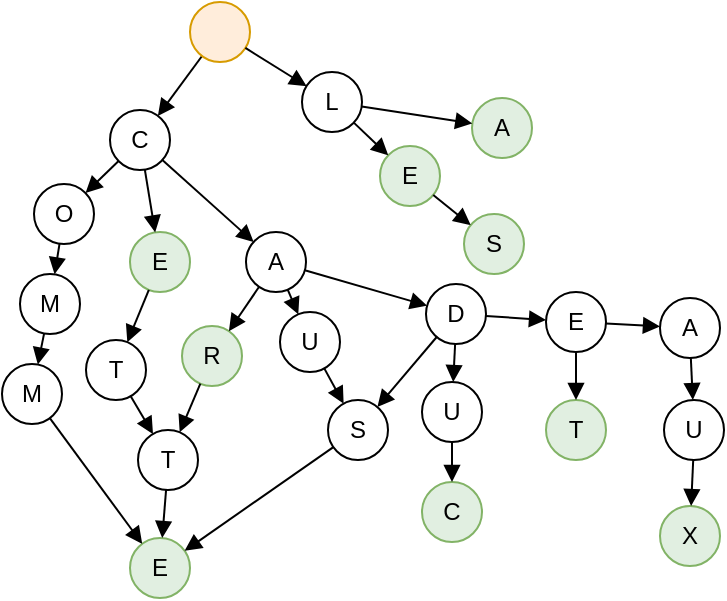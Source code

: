 <mxfile version="22.1.16" type="device">
  <diagram name="Page-1" id="bF4dPPyDbQ2TE73vLMhs">
    <mxGraphModel dx="619" dy="529" grid="1" gridSize="10" guides="1" tooltips="1" connect="1" arrows="1" fold="1" page="1" pageScale="1" pageWidth="500" pageHeight="300" math="0" shadow="0">
      <root>
        <mxCell id="0" />
        <mxCell id="1" parent="0" />
        <mxCell id="xYSWZGd0gz0DvYh_ufvP-20" value="" style="endArrow=block;html=1;rounded=0;endFill=1;" parent="1" source="xYSWZGd0gz0DvYh_ufvP-34" target="xYSWZGd0gz0DvYh_ufvP-35" edge="1">
          <mxGeometry width="50" height="50" relative="1" as="geometry">
            <mxPoint x="164.118" y="42.307" as="sourcePoint" />
            <mxPoint x="145.806" y="64.63" as="targetPoint" />
          </mxGeometry>
        </mxCell>
        <mxCell id="xYSWZGd0gz0DvYh_ufvP-34" value="" style="ellipse;whiteSpace=wrap;html=1;aspect=fixed;fillColor=#ffe6cc;strokeColor=#d79b00;fillOpacity=70;" parent="1" vertex="1">
          <mxGeometry x="176" y="1" width="30" height="30" as="geometry" />
        </mxCell>
        <mxCell id="xYSWZGd0gz0DvYh_ufvP-35" value="C" style="ellipse;whiteSpace=wrap;html=1;aspect=fixed;fillColor=none;" parent="1" vertex="1">
          <mxGeometry x="136" y="55" width="30" height="30" as="geometry" />
        </mxCell>
        <mxCell id="xYSWZGd0gz0DvYh_ufvP-36" value="E" style="ellipse;whiteSpace=wrap;html=1;aspect=fixed;fillColor=#d5e8d4;strokeColor=#82b366;fillOpacity=70;" parent="1" vertex="1">
          <mxGeometry x="146" y="116" width="30" height="30" as="geometry" />
        </mxCell>
        <mxCell id="xYSWZGd0gz0DvYh_ufvP-37" value="O" style="ellipse;whiteSpace=wrap;html=1;aspect=fixed;fillColor=none;" parent="1" vertex="1">
          <mxGeometry x="98" y="92" width="30" height="30" as="geometry" />
        </mxCell>
        <mxCell id="xYSWZGd0gz0DvYh_ufvP-38" value="A" style="ellipse;whiteSpace=wrap;html=1;aspect=fixed;fillColor=none;" parent="1" vertex="1">
          <mxGeometry x="204" y="116" width="30" height="30" as="geometry" />
        </mxCell>
        <mxCell id="xYSWZGd0gz0DvYh_ufvP-39" value="E" style="ellipse;whiteSpace=wrap;html=1;aspect=fixed;fillColor=#d5e8d4;strokeColor=#82b366;fillOpacity=70;" parent="1" vertex="1">
          <mxGeometry x="146" y="269" width="30" height="30" as="geometry" />
        </mxCell>
        <mxCell id="xYSWZGd0gz0DvYh_ufvP-40" value="T" style="ellipse;whiteSpace=wrap;html=1;aspect=fixed;fillColor=none;" parent="1" vertex="1">
          <mxGeometry x="124" y="170" width="30" height="30" as="geometry" />
        </mxCell>
        <mxCell id="xYSWZGd0gz0DvYh_ufvP-41" value="T" style="ellipse;whiteSpace=wrap;html=1;aspect=fixed;fillColor=none;" parent="1" vertex="1">
          <mxGeometry x="150" y="215" width="30" height="30" as="geometry" />
        </mxCell>
        <mxCell id="xYSWZGd0gz0DvYh_ufvP-42" value="" style="endArrow=block;html=1;rounded=0;endFill=1;" parent="1" source="xYSWZGd0gz0DvYh_ufvP-35" target="xYSWZGd0gz0DvYh_ufvP-36" edge="1">
          <mxGeometry width="50" height="50" relative="1" as="geometry">
            <mxPoint x="191" y="44" as="sourcePoint" />
            <mxPoint x="155.806" y="74.63" as="targetPoint" />
          </mxGeometry>
        </mxCell>
        <mxCell id="xYSWZGd0gz0DvYh_ufvP-43" value="" style="endArrow=block;html=1;rounded=0;endFill=1;" parent="1" source="xYSWZGd0gz0DvYh_ufvP-36" target="xYSWZGd0gz0DvYh_ufvP-40" edge="1">
          <mxGeometry width="50" height="50" relative="1" as="geometry">
            <mxPoint x="201" y="54" as="sourcePoint" />
            <mxPoint x="165.806" y="84.63" as="targetPoint" />
          </mxGeometry>
        </mxCell>
        <mxCell id="xYSWZGd0gz0DvYh_ufvP-44" value="" style="endArrow=block;html=1;rounded=0;endFill=1;" parent="1" source="xYSWZGd0gz0DvYh_ufvP-40" target="xYSWZGd0gz0DvYh_ufvP-41" edge="1">
          <mxGeometry width="50" height="50" relative="1" as="geometry">
            <mxPoint x="211" y="64" as="sourcePoint" />
            <mxPoint x="175.806" y="94.63" as="targetPoint" />
          </mxGeometry>
        </mxCell>
        <mxCell id="xYSWZGd0gz0DvYh_ufvP-45" value="" style="endArrow=block;html=1;rounded=0;endFill=1;" parent="1" source="xYSWZGd0gz0DvYh_ufvP-41" target="xYSWZGd0gz0DvYh_ufvP-39" edge="1">
          <mxGeometry width="50" height="50" relative="1" as="geometry">
            <mxPoint x="221" y="74" as="sourcePoint" />
            <mxPoint x="185.806" y="104.63" as="targetPoint" />
          </mxGeometry>
        </mxCell>
        <mxCell id="xYSWZGd0gz0DvYh_ufvP-47" value="M" style="ellipse;whiteSpace=wrap;html=1;aspect=fixed;fillColor=none;" parent="1" vertex="1">
          <mxGeometry x="91" y="137" width="30" height="30" as="geometry" />
        </mxCell>
        <mxCell id="xYSWZGd0gz0DvYh_ufvP-48" value="M" style="ellipse;whiteSpace=wrap;html=1;aspect=fixed;fillColor=none;" parent="1" vertex="1">
          <mxGeometry x="82" y="182" width="30" height="30" as="geometry" />
        </mxCell>
        <mxCell id="xYSWZGd0gz0DvYh_ufvP-49" value="" style="endArrow=block;html=1;rounded=0;endFill=1;" parent="1" source="xYSWZGd0gz0DvYh_ufvP-37" target="xYSWZGd0gz0DvYh_ufvP-47" edge="1">
          <mxGeometry width="50" height="50" relative="1" as="geometry">
            <mxPoint x="172.5" y="136" as="sourcePoint" />
            <mxPoint x="261.306" y="68.63" as="targetPoint" />
          </mxGeometry>
        </mxCell>
        <mxCell id="xYSWZGd0gz0DvYh_ufvP-50" value="" style="endArrow=block;html=1;rounded=0;endFill=1;" parent="1" source="xYSWZGd0gz0DvYh_ufvP-47" target="xYSWZGd0gz0DvYh_ufvP-48" edge="1">
          <mxGeometry width="50" height="50" relative="1" as="geometry">
            <mxPoint x="306.5" y="48" as="sourcePoint" />
            <mxPoint x="271.306" y="78.63" as="targetPoint" />
          </mxGeometry>
        </mxCell>
        <mxCell id="xYSWZGd0gz0DvYh_ufvP-51" value="" style="endArrow=block;html=1;rounded=0;endFill=1;" parent="1" source="xYSWZGd0gz0DvYh_ufvP-48" target="xYSWZGd0gz0DvYh_ufvP-39" edge="1">
          <mxGeometry width="50" height="50" relative="1" as="geometry">
            <mxPoint x="316.5" y="58" as="sourcePoint" />
            <mxPoint x="72.088" y="299.04" as="targetPoint" />
          </mxGeometry>
        </mxCell>
        <mxCell id="xYSWZGd0gz0DvYh_ufvP-52" value="" style="endArrow=block;html=1;rounded=0;endFill=1;" parent="1" source="xYSWZGd0gz0DvYh_ufvP-35" target="xYSWZGd0gz0DvYh_ufvP-37" edge="1">
          <mxGeometry width="50" height="50" relative="1" as="geometry">
            <mxPoint x="193" y="46" as="sourcePoint" />
            <mxPoint x="155" y="90" as="targetPoint" />
          </mxGeometry>
        </mxCell>
        <mxCell id="xYSWZGd0gz0DvYh_ufvP-54" value="R" style="ellipse;whiteSpace=wrap;html=1;aspect=fixed;fillColor=#d5e8d4;strokeColor=#82b366;fillOpacity=70;" parent="1" vertex="1">
          <mxGeometry x="172" y="163" width="30" height="30" as="geometry" />
        </mxCell>
        <mxCell id="xYSWZGd0gz0DvYh_ufvP-56" value="" style="endArrow=block;html=1;rounded=0;endFill=1;" parent="1" source="xYSWZGd0gz0DvYh_ufvP-38" target="xYSWZGd0gz0DvYh_ufvP-54" edge="1">
          <mxGeometry width="50" height="50" relative="1" as="geometry">
            <mxPoint x="180" y="179" as="sourcePoint" />
            <mxPoint x="311.306" y="76.63" as="targetPoint" />
          </mxGeometry>
        </mxCell>
        <mxCell id="xYSWZGd0gz0DvYh_ufvP-57" value="" style="endArrow=block;html=1;rounded=0;endFill=1;" parent="1" source="xYSWZGd0gz0DvYh_ufvP-54" target="xYSWZGd0gz0DvYh_ufvP-41" edge="1">
          <mxGeometry width="50" height="50" relative="1" as="geometry">
            <mxPoint x="356.5" y="56" as="sourcePoint" />
            <mxPoint x="139.784" y="226.283" as="targetPoint" />
          </mxGeometry>
        </mxCell>
        <mxCell id="xYSWZGd0gz0DvYh_ufvP-65" value="" style="endArrow=block;html=1;rounded=0;endFill=1;" parent="1" source="xYSWZGd0gz0DvYh_ufvP-35" target="xYSWZGd0gz0DvYh_ufvP-38" edge="1">
          <mxGeometry width="50" height="50" relative="1" as="geometry">
            <mxPoint x="143" y="125" as="sourcePoint" />
            <mxPoint x="145" y="142" as="targetPoint" />
          </mxGeometry>
        </mxCell>
        <mxCell id="xYSWZGd0gz0DvYh_ufvP-67" value="U" style="ellipse;whiteSpace=wrap;html=1;aspect=fixed;fillColor=none;" parent="1" vertex="1">
          <mxGeometry x="221" y="156" width="30" height="30" as="geometry" />
        </mxCell>
        <mxCell id="xYSWZGd0gz0DvYh_ufvP-68" value="S" style="ellipse;whiteSpace=wrap;html=1;aspect=fixed;fillColor=none;" parent="1" vertex="1">
          <mxGeometry x="245" y="200" width="30" height="30" as="geometry" />
        </mxCell>
        <mxCell id="xYSWZGd0gz0DvYh_ufvP-69" value="" style="endArrow=block;html=1;rounded=0;endFill=1;" parent="1" source="xYSWZGd0gz0DvYh_ufvP-38" target="xYSWZGd0gz0DvYh_ufvP-67" edge="1">
          <mxGeometry width="50" height="50" relative="1" as="geometry">
            <mxPoint x="241" y="175" as="sourcePoint" />
            <mxPoint x="367.306" y="80.63" as="targetPoint" />
            <Array as="points" />
          </mxGeometry>
        </mxCell>
        <mxCell id="xYSWZGd0gz0DvYh_ufvP-70" value="" style="endArrow=block;html=1;rounded=0;endFill=1;" parent="1" source="xYSWZGd0gz0DvYh_ufvP-67" target="xYSWZGd0gz0DvYh_ufvP-68" edge="1">
          <mxGeometry width="50" height="50" relative="1" as="geometry">
            <mxPoint x="412.5" y="60" as="sourcePoint" />
            <mxPoint x="377.306" y="90.63" as="targetPoint" />
          </mxGeometry>
        </mxCell>
        <mxCell id="xYSWZGd0gz0DvYh_ufvP-71" value="" style="endArrow=block;html=1;rounded=0;endFill=1;" parent="1" source="xYSWZGd0gz0DvYh_ufvP-68" target="xYSWZGd0gz0DvYh_ufvP-39" edge="1">
          <mxGeometry width="50" height="50" relative="1" as="geometry">
            <mxPoint x="422.5" y="70" as="sourcePoint" />
            <mxPoint x="191.04" y="291.639" as="targetPoint" />
          </mxGeometry>
        </mxCell>
        <mxCell id="xYSWZGd0gz0DvYh_ufvP-73" value="D" style="ellipse;whiteSpace=wrap;html=1;aspect=fixed;fillColor=none;" parent="1" vertex="1">
          <mxGeometry x="294" y="142" width="30" height="30" as="geometry" />
        </mxCell>
        <mxCell id="xYSWZGd0gz0DvYh_ufvP-75" value="" style="endArrow=block;html=1;rounded=0;endFill=1;" parent="1" source="xYSWZGd0gz0DvYh_ufvP-38" target="xYSWZGd0gz0DvYh_ufvP-73" edge="1">
          <mxGeometry width="50" height="50" relative="1" as="geometry">
            <mxPoint x="263" y="158.5" as="sourcePoint" />
            <mxPoint x="429.306" y="69.13" as="targetPoint" />
            <Array as="points" />
          </mxGeometry>
        </mxCell>
        <mxCell id="xYSWZGd0gz0DvYh_ufvP-76" value="" style="endArrow=block;html=1;rounded=0;endFill=1;" parent="1" source="xYSWZGd0gz0DvYh_ufvP-73" target="xYSWZGd0gz0DvYh_ufvP-68" edge="1">
          <mxGeometry width="50" height="50" relative="1" as="geometry">
            <mxPoint x="474.5" y="48.5" as="sourcePoint" />
            <mxPoint x="274.207" y="194.008" as="targetPoint" />
          </mxGeometry>
        </mxCell>
        <mxCell id="xYSWZGd0gz0DvYh_ufvP-78" value="C" style="ellipse;whiteSpace=wrap;html=1;aspect=fixed;fillColor=#d5e8d4;strokeColor=#82b366;fillOpacity=70;" parent="1" vertex="1">
          <mxGeometry x="292" y="241" width="30" height="30" as="geometry" />
        </mxCell>
        <mxCell id="xYSWZGd0gz0DvYh_ufvP-79" value="U" style="ellipse;whiteSpace=wrap;html=1;aspect=fixed;fillColor=none;" parent="1" vertex="1">
          <mxGeometry x="292" y="191" width="30" height="30" as="geometry" />
        </mxCell>
        <mxCell id="xYSWZGd0gz0DvYh_ufvP-80" value="" style="endArrow=block;html=1;rounded=0;endFill=1;" parent="1" source="xYSWZGd0gz0DvYh_ufvP-73" target="xYSWZGd0gz0DvYh_ufvP-79" edge="1">
          <mxGeometry width="50" height="50" relative="1" as="geometry">
            <mxPoint x="332" y="239.5" as="sourcePoint" />
            <mxPoint x="491.306" y="94.63" as="targetPoint" />
          </mxGeometry>
        </mxCell>
        <mxCell id="xYSWZGd0gz0DvYh_ufvP-81" value="" style="endArrow=block;html=1;rounded=0;endFill=1;" parent="1" source="xYSWZGd0gz0DvYh_ufvP-79" target="xYSWZGd0gz0DvYh_ufvP-78" edge="1">
          <mxGeometry width="50" height="50" relative="1" as="geometry">
            <mxPoint x="536.5" y="74" as="sourcePoint" />
            <mxPoint x="501.306" y="104.63" as="targetPoint" />
          </mxGeometry>
        </mxCell>
        <mxCell id="xYSWZGd0gz0DvYh_ufvP-85" value="T" style="ellipse;whiteSpace=wrap;html=1;aspect=fixed;fillColor=#d5e8d4;strokeColor=#82b366;fillOpacity=70;" parent="1" vertex="1">
          <mxGeometry x="354" y="200" width="30" height="30" as="geometry" />
        </mxCell>
        <mxCell id="xYSWZGd0gz0DvYh_ufvP-86" value="E" style="ellipse;whiteSpace=wrap;html=1;aspect=fixed;fillColor=none;" parent="1" vertex="1">
          <mxGeometry x="354" y="146" width="30" height="30" as="geometry" />
        </mxCell>
        <mxCell id="xYSWZGd0gz0DvYh_ufvP-87" value="" style="endArrow=block;html=1;rounded=0;endFill=1;" parent="1" source="xYSWZGd0gz0DvYh_ufvP-73" target="xYSWZGd0gz0DvYh_ufvP-86" edge="1">
          <mxGeometry width="50" height="50" relative="1" as="geometry">
            <mxPoint x="346" y="216" as="sourcePoint" />
            <mxPoint x="542.306" y="86.63" as="targetPoint" />
          </mxGeometry>
        </mxCell>
        <mxCell id="xYSWZGd0gz0DvYh_ufvP-88" value="" style="endArrow=block;html=1;rounded=0;endFill=1;" parent="1" source="xYSWZGd0gz0DvYh_ufvP-86" target="xYSWZGd0gz0DvYh_ufvP-85" edge="1">
          <mxGeometry width="50" height="50" relative="1" as="geometry">
            <mxPoint x="587.5" y="66" as="sourcePoint" />
            <mxPoint x="552.306" y="96.63" as="targetPoint" />
          </mxGeometry>
        </mxCell>
        <mxCell id="xYSWZGd0gz0DvYh_ufvP-89" value="" style="endArrow=block;html=1;rounded=0;endFill=1;" parent="1" source="xYSWZGd0gz0DvYh_ufvP-34" target="xYSWZGd0gz0DvYh_ufvP-90" edge="1">
          <mxGeometry width="50" height="50" relative="1" as="geometry">
            <mxPoint x="378" y="32" as="sourcePoint" />
            <mxPoint x="340.806" y="60.63" as="targetPoint" />
          </mxGeometry>
        </mxCell>
        <mxCell id="xYSWZGd0gz0DvYh_ufvP-90" value="L" style="ellipse;whiteSpace=wrap;html=1;aspect=fixed;fillColor=none;" parent="1" vertex="1">
          <mxGeometry x="232" y="36" width="30" height="30" as="geometry" />
        </mxCell>
        <mxCell id="xYSWZGd0gz0DvYh_ufvP-91" value="E" style="ellipse;whiteSpace=wrap;html=1;aspect=fixed;fillColor=#d5e8d4;strokeColor=#82b366;fillOpacity=70;" parent="1" vertex="1">
          <mxGeometry x="271" y="73" width="30" height="30" as="geometry" />
        </mxCell>
        <mxCell id="xYSWZGd0gz0DvYh_ufvP-92" value="" style="endArrow=block;html=1;rounded=0;endFill=1;" parent="1" source="xYSWZGd0gz0DvYh_ufvP-90" target="xYSWZGd0gz0DvYh_ufvP-91" edge="1">
          <mxGeometry width="50" height="50" relative="1" as="geometry">
            <mxPoint x="386" y="40" as="sourcePoint" />
            <mxPoint x="350.806" y="70.63" as="targetPoint" />
          </mxGeometry>
        </mxCell>
        <mxCell id="xYSWZGd0gz0DvYh_ufvP-93" value="X" style="ellipse;whiteSpace=wrap;html=1;aspect=fixed;fillColor=#d5e8d4;strokeColor=#82b366;fillOpacity=70;" parent="1" vertex="1">
          <mxGeometry x="411" y="253" width="30" height="30" as="geometry" />
        </mxCell>
        <mxCell id="xYSWZGd0gz0DvYh_ufvP-94" value="A" style="ellipse;whiteSpace=wrap;html=1;aspect=fixed;fillColor=none;" parent="1" vertex="1">
          <mxGeometry x="411" y="149" width="30" height="30" as="geometry" />
        </mxCell>
        <mxCell id="xYSWZGd0gz0DvYh_ufvP-95" value="U" style="ellipse;whiteSpace=wrap;html=1;aspect=fixed;fillColor=none;" parent="1" vertex="1">
          <mxGeometry x="413" y="200" width="30" height="30" as="geometry" />
        </mxCell>
        <mxCell id="xYSWZGd0gz0DvYh_ufvP-96" value="" style="endArrow=block;html=1;rounded=0;endFill=1;" parent="1" source="xYSWZGd0gz0DvYh_ufvP-86" target="xYSWZGd0gz0DvYh_ufvP-94" edge="1">
          <mxGeometry width="50" height="50" relative="1" as="geometry">
            <mxPoint x="404" y="261" as="sourcePoint" />
            <mxPoint x="570.306" y="171.63" as="targetPoint" />
            <Array as="points" />
          </mxGeometry>
        </mxCell>
        <mxCell id="xYSWZGd0gz0DvYh_ufvP-97" value="" style="endArrow=block;html=1;rounded=0;endFill=1;" parent="1" source="xYSWZGd0gz0DvYh_ufvP-94" target="xYSWZGd0gz0DvYh_ufvP-95" edge="1">
          <mxGeometry width="50" height="50" relative="1" as="geometry">
            <mxPoint x="615.5" y="151" as="sourcePoint" />
            <mxPoint x="580.306" y="181.63" as="targetPoint" />
          </mxGeometry>
        </mxCell>
        <mxCell id="xYSWZGd0gz0DvYh_ufvP-98" value="" style="endArrow=block;html=1;rounded=0;endFill=1;" parent="1" source="xYSWZGd0gz0DvYh_ufvP-95" target="xYSWZGd0gz0DvYh_ufvP-93" edge="1">
          <mxGeometry width="50" height="50" relative="1" as="geometry">
            <mxPoint x="625.5" y="161" as="sourcePoint" />
            <mxPoint x="590.306" y="191.63" as="targetPoint" />
          </mxGeometry>
        </mxCell>
        <mxCell id="xYSWZGd0gz0DvYh_ufvP-99" value="A" style="ellipse;whiteSpace=wrap;html=1;aspect=fixed;fillColor=#d5e8d4;strokeColor=#82b366;fillOpacity=70;" parent="1" vertex="1">
          <mxGeometry x="317" y="49" width="30" height="30" as="geometry" />
        </mxCell>
        <mxCell id="xYSWZGd0gz0DvYh_ufvP-100" value="" style="endArrow=block;html=1;rounded=0;endFill=1;" parent="1" source="xYSWZGd0gz0DvYh_ufvP-90" target="xYSWZGd0gz0DvYh_ufvP-99" edge="1">
          <mxGeometry width="50" height="50" relative="1" as="geometry">
            <mxPoint x="211" y="37" as="sourcePoint" />
            <mxPoint x="239" y="71" as="targetPoint" />
          </mxGeometry>
        </mxCell>
        <mxCell id="xYSWZGd0gz0DvYh_ufvP-101" value="S" style="ellipse;whiteSpace=wrap;html=1;aspect=fixed;fillColor=#d5e8d4;strokeColor=#82b366;fillOpacity=70;" parent="1" vertex="1">
          <mxGeometry x="313" y="107" width="30" height="30" as="geometry" />
        </mxCell>
        <mxCell id="xYSWZGd0gz0DvYh_ufvP-103" value="" style="endArrow=block;html=1;rounded=0;endFill=1;" parent="1" source="xYSWZGd0gz0DvYh_ufvP-91" target="xYSWZGd0gz0DvYh_ufvP-101" edge="1">
          <mxGeometry width="50" height="50" relative="1" as="geometry">
            <mxPoint x="272" y="63" as="sourcePoint" />
            <mxPoint x="327" y="72" as="targetPoint" />
          </mxGeometry>
        </mxCell>
      </root>
    </mxGraphModel>
  </diagram>
</mxfile>
